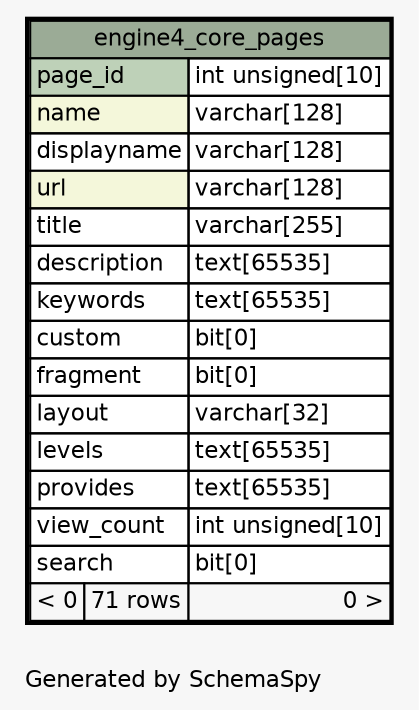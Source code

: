 // dot 2.38.0 on Windows 10 10.0
// SchemaSpy rev 590
digraph "oneDegreeRelationshipsDiagram" {
  graph [
    rankdir="RL"
    bgcolor="#f7f7f7"
    label="\nGenerated by SchemaSpy"
    labeljust="l"
    nodesep="0.18"
    ranksep="0.46"
    fontname="Helvetica"
    fontsize="11"
  ];
  node [
    fontname="Helvetica"
    fontsize="11"
    shape="plaintext"
  ];
  edge [
    arrowsize="0.8"
  ];
  "engine4_core_pages" [
    label=<
    <TABLE BORDER="2" CELLBORDER="1" CELLSPACING="0" BGCOLOR="#ffffff">
      <TR><TD COLSPAN="3" BGCOLOR="#9bab96" ALIGN="CENTER">engine4_core_pages</TD></TR>
      <TR><TD PORT="page_id" COLSPAN="2" BGCOLOR="#bed1b8" ALIGN="LEFT">page_id</TD><TD PORT="page_id.type" ALIGN="LEFT">int unsigned[10]</TD></TR>
      <TR><TD PORT="name" COLSPAN="2" BGCOLOR="#f4f7da" ALIGN="LEFT">name</TD><TD PORT="name.type" ALIGN="LEFT">varchar[128]</TD></TR>
      <TR><TD PORT="displayname" COLSPAN="2" ALIGN="LEFT">displayname</TD><TD PORT="displayname.type" ALIGN="LEFT">varchar[128]</TD></TR>
      <TR><TD PORT="url" COLSPAN="2" BGCOLOR="#f4f7da" ALIGN="LEFT">url</TD><TD PORT="url.type" ALIGN="LEFT">varchar[128]</TD></TR>
      <TR><TD PORT="title" COLSPAN="2" ALIGN="LEFT">title</TD><TD PORT="title.type" ALIGN="LEFT">varchar[255]</TD></TR>
      <TR><TD PORT="description" COLSPAN="2" ALIGN="LEFT">description</TD><TD PORT="description.type" ALIGN="LEFT">text[65535]</TD></TR>
      <TR><TD PORT="keywords" COLSPAN="2" ALIGN="LEFT">keywords</TD><TD PORT="keywords.type" ALIGN="LEFT">text[65535]</TD></TR>
      <TR><TD PORT="custom" COLSPAN="2" ALIGN="LEFT">custom</TD><TD PORT="custom.type" ALIGN="LEFT">bit[0]</TD></TR>
      <TR><TD PORT="fragment" COLSPAN="2" ALIGN="LEFT">fragment</TD><TD PORT="fragment.type" ALIGN="LEFT">bit[0]</TD></TR>
      <TR><TD PORT="layout" COLSPAN="2" ALIGN="LEFT">layout</TD><TD PORT="layout.type" ALIGN="LEFT">varchar[32]</TD></TR>
      <TR><TD PORT="levels" COLSPAN="2" ALIGN="LEFT">levels</TD><TD PORT="levels.type" ALIGN="LEFT">text[65535]</TD></TR>
      <TR><TD PORT="provides" COLSPAN="2" ALIGN="LEFT">provides</TD><TD PORT="provides.type" ALIGN="LEFT">text[65535]</TD></TR>
      <TR><TD PORT="view_count" COLSPAN="2" ALIGN="LEFT">view_count</TD><TD PORT="view_count.type" ALIGN="LEFT">int unsigned[10]</TD></TR>
      <TR><TD PORT="search" COLSPAN="2" ALIGN="LEFT">search</TD><TD PORT="search.type" ALIGN="LEFT">bit[0]</TD></TR>
      <TR><TD ALIGN="LEFT" BGCOLOR="#f7f7f7">&lt; 0</TD><TD ALIGN="RIGHT" BGCOLOR="#f7f7f7">71 rows</TD><TD ALIGN="RIGHT" BGCOLOR="#f7f7f7">0 &gt;</TD></TR>
    </TABLE>>
    URL="engine4_core_pages.html"
    tooltip="engine4_core_pages"
  ];
}
